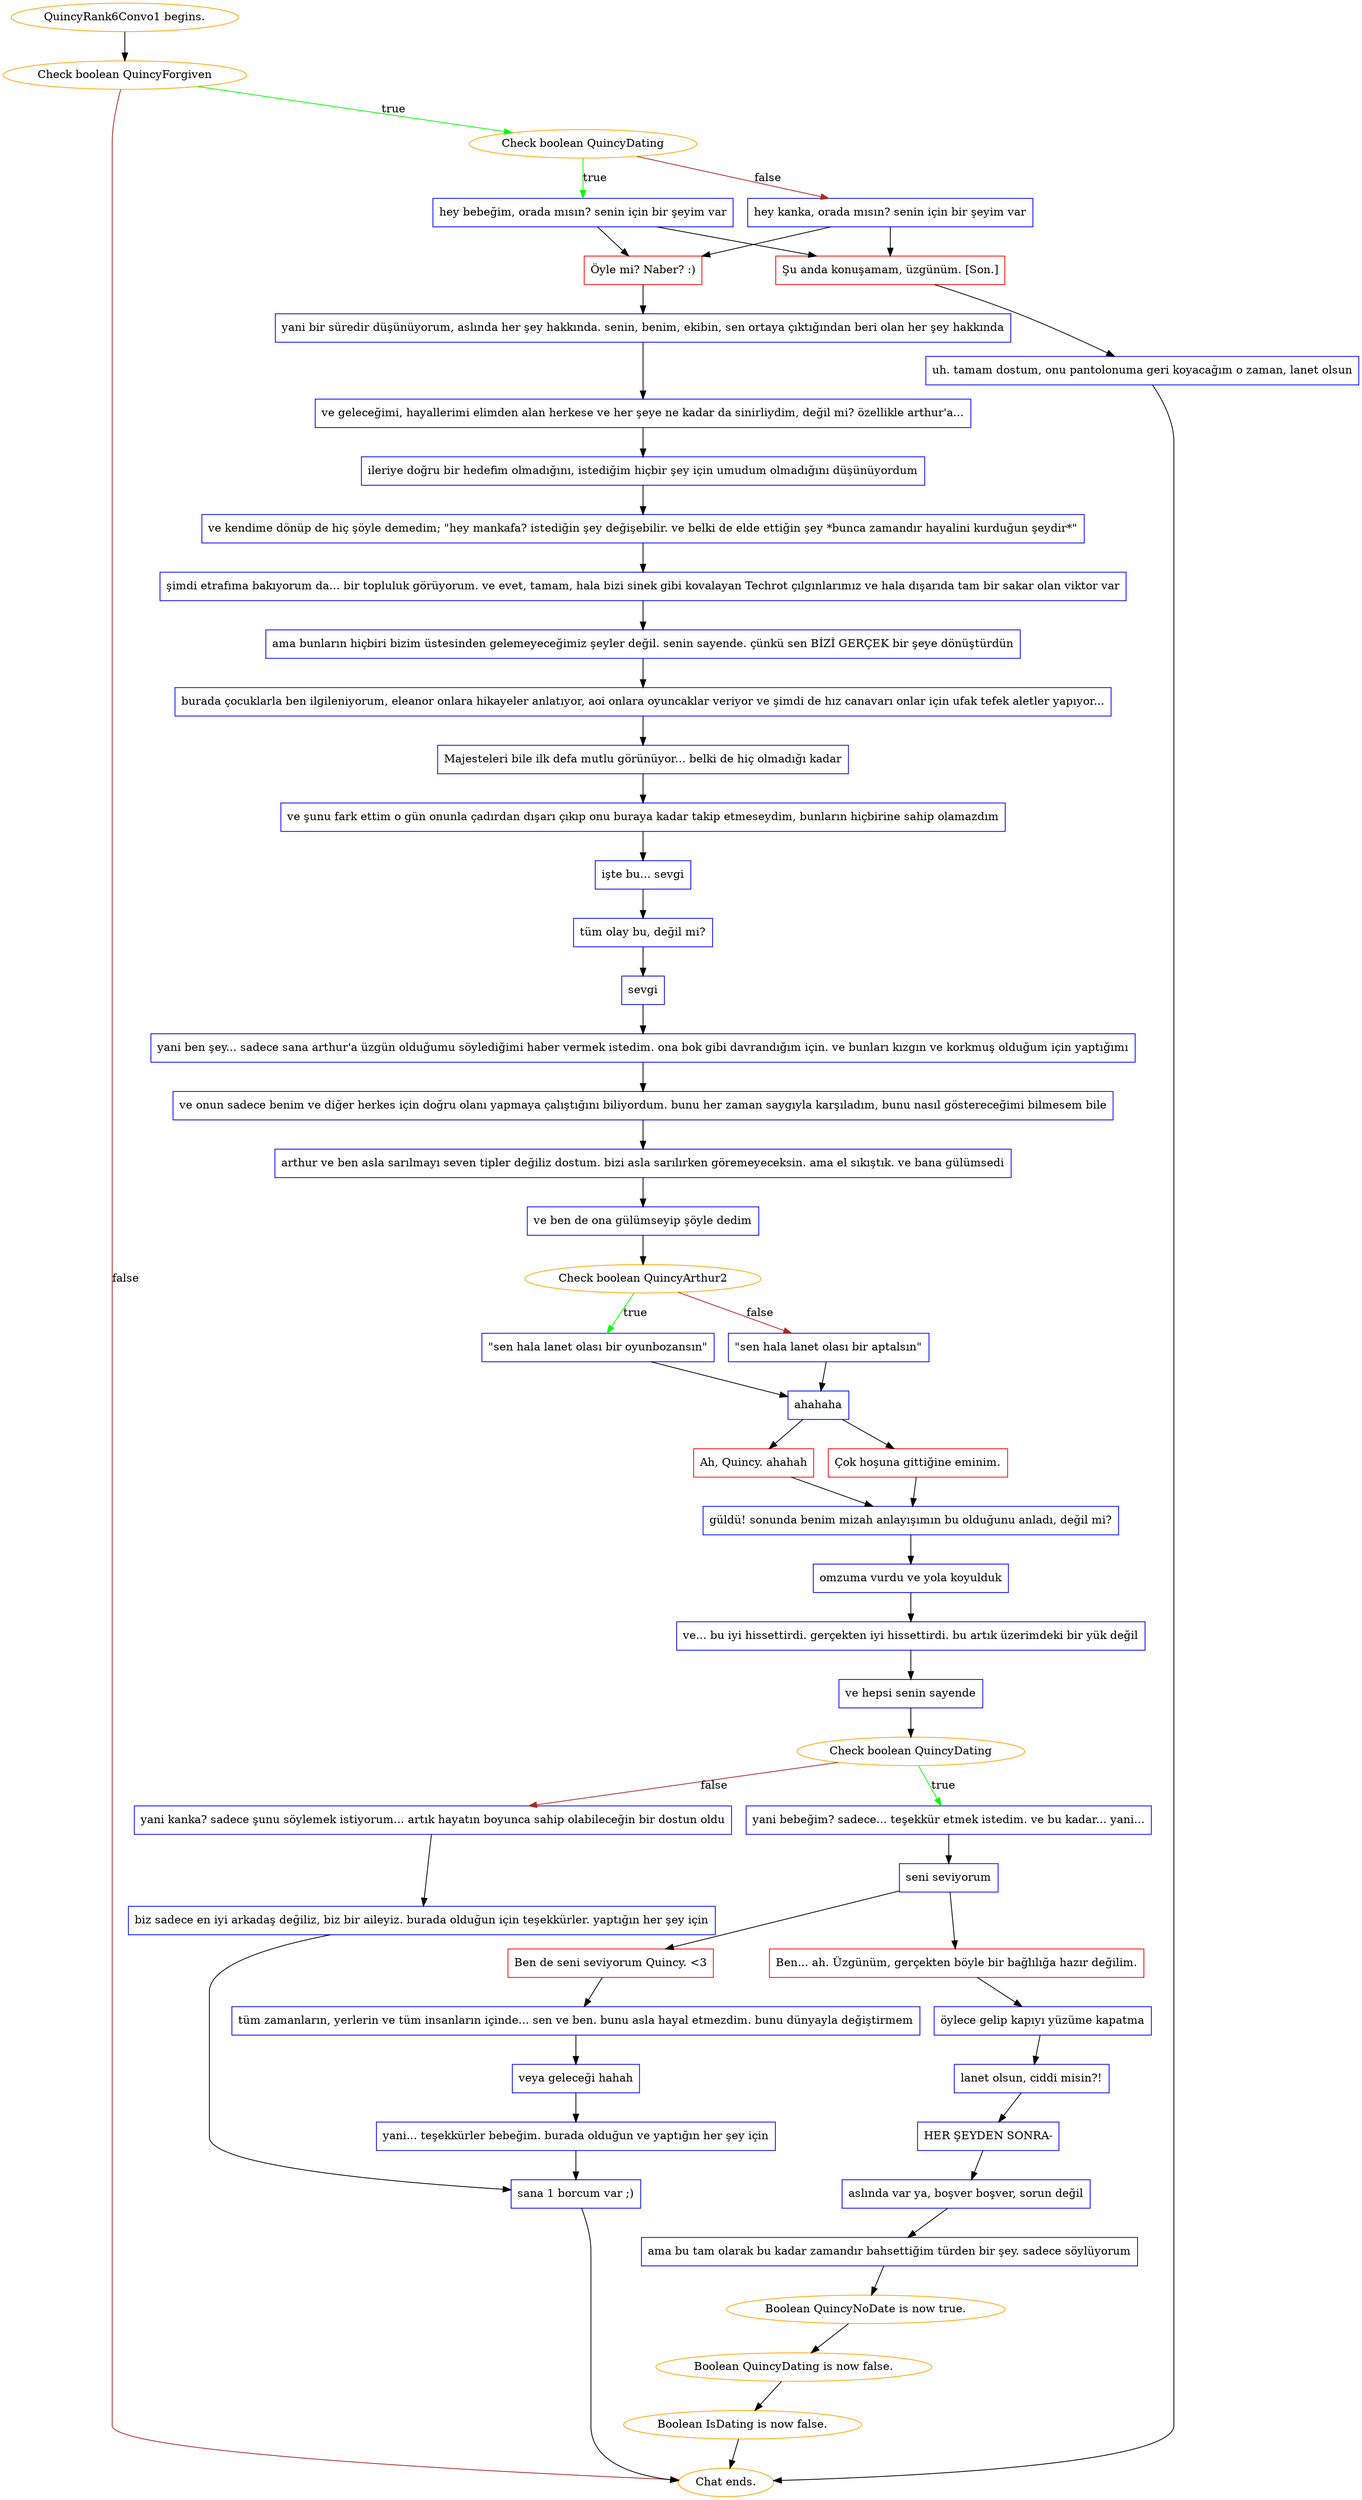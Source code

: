 digraph {
	"QuincyRank6Convo1 begins." [color=orange];
		"QuincyRank6Convo1 begins." -> j1028790650;
	j1028790650 [label="Check boolean QuincyForgiven",color=orange];
		j1028790650 -> j1681426543 [label=true,color=green];
		j1028790650 -> "Chat ends." [label=false,color=brown];
	j1681426543 [label="Check boolean QuincyDating",color=orange];
		j1681426543 -> j686193402 [label=true,color=green];
		j1681426543 -> j1416047988 [label=false,color=brown];
	"Chat ends." [color=orange];
	j686193402 [label="hey bebeğim, orada mısın? senin için bir şeyim var",shape=box,color=blue];
		j686193402 -> j4004674056;
		j686193402 -> j641521873;
	j1416047988 [label="hey kanka, orada mısın? senin için bir şeyim var",shape=box,color=blue];
		j1416047988 -> j4004674056;
		j1416047988 -> j641521873;
	j4004674056 [label="Öyle mi? Naber? :)",shape=box,color=red];
		j4004674056 -> j2458596842;
	j641521873 [label="Şu anda konuşamam, üzgünüm. [Son.]",shape=box,color=red];
		j641521873 -> j2421453036;
	j2458596842 [label="yani bir süredir düşünüyorum, aslında her şey hakkında. senin, benim, ekibin, sen ortaya çıktığından beri olan her şey hakkında",shape=box,color=blue];
		j2458596842 -> j1249016510;
	j2421453036 [label="uh. tamam dostum, onu pantolonuma geri koyacağım o zaman, lanet olsun",shape=box,color=blue];
		j2421453036 -> "Chat ends.";
	j1249016510 [label="ve geleceğimi, hayallerimi elimden alan herkese ve her şeye ne kadar da sinirliydim, değil mi? özellikle arthur'a...",shape=box,color=blue];
		j1249016510 -> j902987740;
	j902987740 [label="ileriye doğru bir hedefim olmadığını, istediğim hiçbir şey için umudum olmadığını düşünüyordum",shape=box,color=blue];
		j902987740 -> j899201433;
	j899201433 [label="ve kendime dönüp de hiç şöyle demedim; \"hey mankafa? istediğin şey değişebilir. ve belki de elde ettiğin şey *bunca zamandır hayalini kurduğun şeydir*\"",shape=box,color=blue];
		j899201433 -> j2582730079;
	j2582730079 [label="şimdi etrafıma bakıyorum da... bir topluluk görüyorum. ve evet, tamam, hala bizi sinek gibi kovalayan Techrot çılgınlarımız ve hala dışarıda tam bir sakar olan viktor var",shape=box,color=blue];
		j2582730079 -> j2922606299;
	j2922606299 [label="ama bunların hiçbiri bizim üstesinden gelemeyeceğimiz şeyler değil. senin sayende. çünkü sen BİZİ GERÇEK bir şeye dönüştürdün",shape=box,color=blue];
		j2922606299 -> j3875607166;
	j3875607166 [label="burada çocuklarla ben ilgileniyorum, eleanor onlara hikayeler anlatıyor, aoi onlara oyuncaklar veriyor ve şimdi de hız canavarı onlar için ufak tefek aletler yapıyor...",shape=box,color=blue];
		j3875607166 -> j2288831237;
	j2288831237 [label="Majesteleri bile ilk defa mutlu görünüyor... belki de hiç olmadığı kadar",shape=box,color=blue];
		j2288831237 -> j2204352932;
	j2204352932 [label="ve şunu fark ettim o gün onunla çadırdan dışarı çıkıp onu buraya kadar takip etmeseydim, bunların hiçbirine sahip olamazdım",shape=box,color=blue];
		j2204352932 -> j2058085171;
	j2058085171 [label="işte bu... sevgi",shape=box,color=blue];
		j2058085171 -> j1459921845;
	j1459921845 [label="tüm olay bu, değil mi?",shape=box,color=blue];
		j1459921845 -> j4239399542;
	j4239399542 [label="sevgi",shape=box,color=blue];
		j4239399542 -> j1535317138;
	j1535317138 [label="yani ben şey... sadece sana arthur'a üzgün olduğumu söylediğimi haber vermek istedim. ona bok gibi davrandığım için. ve bunları kızgın ve korkmuş olduğum için yaptığımı",shape=box,color=blue];
		j1535317138 -> j2463966348;
	j2463966348 [label="ve onun sadece benim ve diğer herkes için doğru olanı yapmaya çalıştığını biliyordum. bunu her zaman saygıyla karşıladım, bunu nasıl göstereceğimi bilmesem bile",shape=box,color=blue];
		j2463966348 -> j2297486473;
	j2297486473 [label="arthur ve ben asla sarılmayı seven tipler değiliz dostum. bizi asla sarılırken göremeyeceksin. ama el sıkıştık. ve bana gülümsedi",shape=box,color=blue];
		j2297486473 -> j3418396135;
	j3418396135 [label="ve ben de ona gülümseyip şöyle dedim",shape=box,color=blue];
		j3418396135 -> j44349994;
	j44349994 [label="Check boolean QuincyArthur2",color=orange];
		j44349994 -> j1401731918 [label=true,color=green];
		j44349994 -> j3499064016 [label=false,color=brown];
	j1401731918 [label="\"sen hala lanet olası bir oyunbozansın\"",shape=box,color=blue];
		j1401731918 -> j3371915081;
	j3499064016 [label="\"sen hala lanet olası bir aptalsın\"",shape=box,color=blue];
		j3499064016 -> j3371915081;
	j3371915081 [label="ahahaha",shape=box,color=blue];
		j3371915081 -> j2497325212;
		j3371915081 -> j2846235308;
	j2497325212 [label="Ah, Quincy. ahahah",shape=box,color=red];
		j2497325212 -> j1545049224;
	j2846235308 [label="Çok hoşuna gittiğine eminim.",shape=box,color=red];
		j2846235308 -> j1545049224;
	j1545049224 [label="güldü! sonunda benim mizah anlayışımın bu olduğunu anladı, değil mi?",shape=box,color=blue];
		j1545049224 -> j1883759345;
	j1883759345 [label="omzuma vurdu ve yola koyulduk",shape=box,color=blue];
		j1883759345 -> j777935467;
	j777935467 [label="ve... bu iyi hissettirdi. gerçekten iyi hissettirdi. bu artık üzerimdeki bir yük değil",shape=box,color=blue];
		j777935467 -> j2535139830;
	j2535139830 [label="ve hepsi senin sayende",shape=box,color=blue];
		j2535139830 -> j636346702;
	j636346702 [label="Check boolean QuincyDating",color=orange];
		j636346702 -> j1286227548 [label=true,color=green];
		j636346702 -> j774589373 [label=false,color=brown];
	j1286227548 [label="yani bebeğim? sadece... teşekkür etmek istedim. ve bu kadar... yani...",shape=box,color=blue];
		j1286227548 -> j2390876522;
	j774589373 [label="yani kanka? sadece şunu söylemek istiyorum... artık hayatın boyunca sahip olabileceğin bir dostun oldu",shape=box,color=blue];
		j774589373 -> j2768123127;
	j2390876522 [label="seni seviyorum",shape=box,color=blue];
		j2390876522 -> j1219282013;
		j2390876522 -> j1303499793;
	j2768123127 [label="biz sadece en iyi arkadaş değiliz, biz bir aileyiz. burada olduğun için teşekkürler. yaptığın her şey için",shape=box,color=blue];
		j2768123127 -> j1292918841;
	j1219282013 [label="Ben de seni seviyorum Quincy. <3",shape=box,color=red];
		j1219282013 -> j2900358680;
	j1303499793 [label="Ben... ah. Üzgünüm, gerçekten böyle bir bağlılığa hazır değilim.",shape=box,color=red];
		j1303499793 -> j1589868435;
	j1292918841 [label="sana 1 borcum var ;)",shape=box,color=blue];
		j1292918841 -> "Chat ends.";
	j2900358680 [label="tüm zamanların, yerlerin ve tüm insanların içinde... sen ve ben. bunu asla hayal etmezdim. bunu dünyayla değiştirmem",shape=box,color=blue];
		j2900358680 -> j2656139703;
	j1589868435 [label="öylece gelip kapıyı yüzüme kapatma",shape=box,color=blue];
		j1589868435 -> j3786909277;
	j2656139703 [label="veya geleceği hahah",shape=box,color=blue];
		j2656139703 -> j1952361761;
	j3786909277 [label="lanet olsun, ciddi misin?!",shape=box,color=blue];
		j3786909277 -> j1611463486;
	j1952361761 [label="yani... teşekkürler bebeğim. burada olduğun ve yaptığın her şey için",shape=box,color=blue];
		j1952361761 -> j1292918841;
	j1611463486 [label="HER ŞEYDEN SONRA-",shape=box,color=blue];
		j1611463486 -> j3778673583;
	j3778673583 [label="aslında var ya, boşver boşver, sorun değil",shape=box,color=blue];
		j3778673583 -> j550164270;
	j550164270 [label="ama bu tam olarak bu kadar zamandır bahsettiğim türden bir şey. sadece söylüyorum",shape=box,color=blue];
		j550164270 -> j3567260245;
	j3567260245 [label="Boolean QuincyNoDate is now true.",color=orange];
		j3567260245 -> j3990685114;
	j3990685114 [label="Boolean QuincyDating is now false.",color=orange];
		j3990685114 -> j178902881;
	j178902881 [label="Boolean IsDating is now false.",color=orange];
		j178902881 -> "Chat ends.";
}